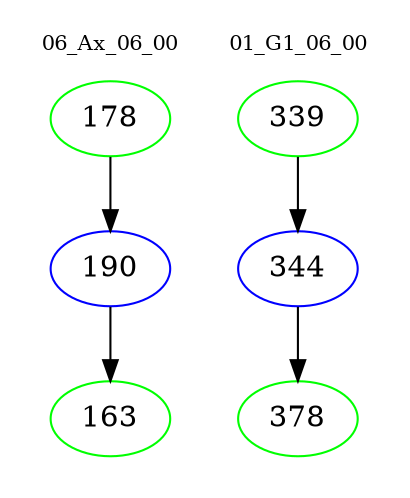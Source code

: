 digraph{
subgraph cluster_0 {
color = white
label = "06_Ax_06_00";
fontsize=10;
T0_178 [label="178", color="green"]
T0_178 -> T0_190 [color="black"]
T0_190 [label="190", color="blue"]
T0_190 -> T0_163 [color="black"]
T0_163 [label="163", color="green"]
}
subgraph cluster_1 {
color = white
label = "01_G1_06_00";
fontsize=10;
T1_339 [label="339", color="green"]
T1_339 -> T1_344 [color="black"]
T1_344 [label="344", color="blue"]
T1_344 -> T1_378 [color="black"]
T1_378 [label="378", color="green"]
}
}
